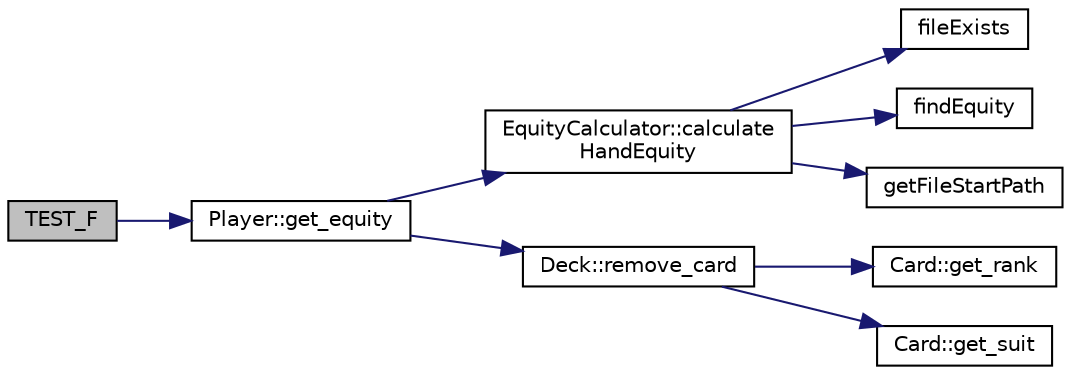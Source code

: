 digraph "TEST_F"
{
 // INTERACTIVE_SVG=YES
 // LATEX_PDF_SIZE
  edge [fontname="Helvetica",fontsize="10",labelfontname="Helvetica",labelfontsize="10"];
  node [fontname="Helvetica",fontsize="10",shape=record];
  rankdir="LR";
  Node1 [label="TEST_F",height=0.2,width=0.4,color="black", fillcolor="grey75", style="filled", fontcolor="black",tooltip=" "];
  Node1 -> Node2 [color="midnightblue",fontsize="10",style="solid",fontname="Helvetica"];
  Node2 [label="Player::get_equity",height=0.2,width=0.4,color="black", fillcolor="white", style="filled",URL="$class_player.html#ac40b5f5383aa1b6146a39c74f08254ad",tooltip="Returns the equity of the players hand for the current stage of the game."];
  Node2 -> Node3 [color="midnightblue",fontsize="10",style="solid",fontname="Helvetica"];
  Node3 [label="EquityCalculator::calculate\lHandEquity",height=0.2,width=0.4,color="black", fillcolor="white", style="filled",URL="$class_equity_calculator.html#a7538b1a4d83a396d16dc0673cb3eb619",tooltip="Evaluates the equity of a hand against multiple opponents."];
  Node3 -> Node4 [color="midnightblue",fontsize="10",style="solid",fontname="Helvetica"];
  Node4 [label="fileExists",height=0.2,width=0.4,color="black", fillcolor="white", style="filled",URL="$_equity_calculator_8cpp.html#afdd89841220a8b18e39e0844a833a18b",tooltip=" "];
  Node3 -> Node5 [color="midnightblue",fontsize="10",style="solid",fontname="Helvetica"];
  Node5 [label="findEquity",height=0.2,width=0.4,color="black", fillcolor="white", style="filled",URL="$_equity_calculator_8cpp.html#aad170b93b646c253148f800ac3894ca2",tooltip=" "];
  Node3 -> Node6 [color="midnightblue",fontsize="10",style="solid",fontname="Helvetica"];
  Node6 [label="getFileStartPath",height=0.2,width=0.4,color="black", fillcolor="white", style="filled",URL="$_equity_calculator_8cpp.html#a0085024502b532d59d893e73ac36ab14",tooltip=" "];
  Node2 -> Node7 [color="midnightblue",fontsize="10",style="solid",fontname="Helvetica"];
  Node7 [label="Deck::remove_card",height=0.2,width=0.4,color="black", fillcolor="white", style="filled",URL="$class_deck.html#a61714386178ebc83bfa95b838db0adf1",tooltip="Removes a specified card from the deck."];
  Node7 -> Node8 [color="midnightblue",fontsize="10",style="solid",fontname="Helvetica"];
  Node8 [label="Card::get_rank",height=0.2,width=0.4,color="black", fillcolor="white", style="filled",URL="$class_card.html#a684299c7ec09b07b09ff1072c7b908e3",tooltip="Gets the rank of the card."];
  Node7 -> Node9 [color="midnightblue",fontsize="10",style="solid",fontname="Helvetica"];
  Node9 [label="Card::get_suit",height=0.2,width=0.4,color="black", fillcolor="white", style="filled",URL="$class_card.html#a9df0b3ca31842ad2c8669cae24e543bf",tooltip="Gets the suit of the card."];
}
